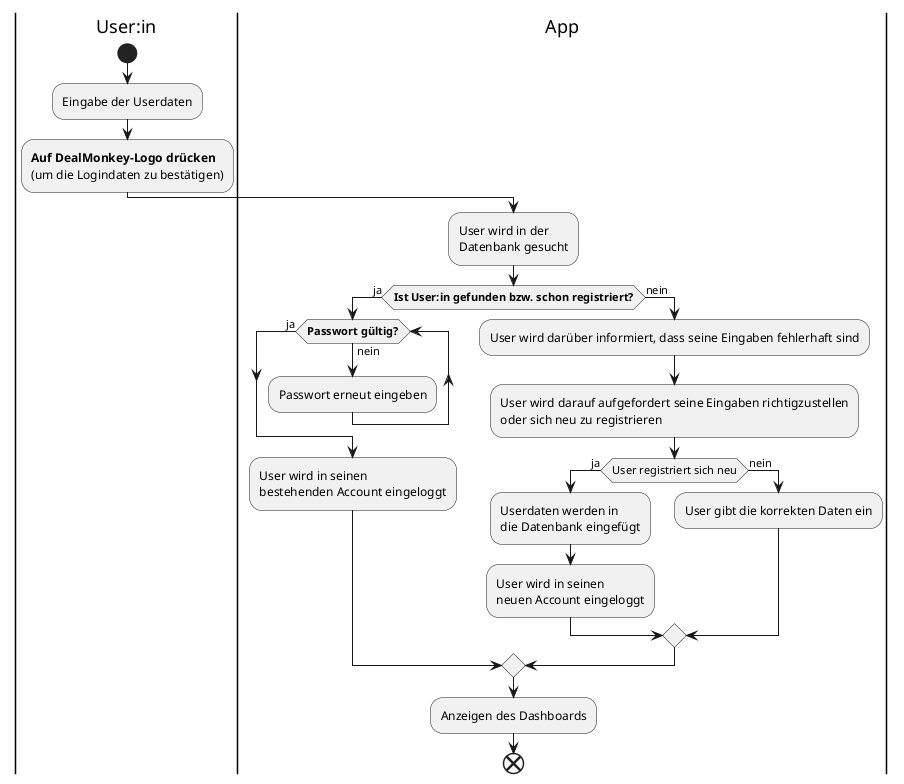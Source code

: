 @startuml accept-deal

|User:in|
start
    :Eingabe der Userdaten;

    :**Auf DealMonkey-Logo drücken**
    (um die Logindaten zu bestätigen);

    |App|
    :User wird in der 
    Datenbank gesucht;

    if (**Ist User:in gefunden bzw. schon registriert?**) then (ja)
        while (**Passwort gültig?**) is (nein)
            :Passwort erneut eingeben;
        endwhile (ja)
        :User wird in seinen 
        bestehenden Account eingeloggt;
    else (nein)
        :User wird darüber informiert, dass seine Eingaben fehlerhaft sind;
        :User wird darauf aufgefordert seine Eingaben richtigzustellen 
        oder sich neu zu registrieren;
    if (User registriert sich neu) then (ja) 
        :Userdaten werden in
        die Datenbank eingefügt;
        :User wird in seinen 
        neuen Account eingeloggt;
    else (nein)
        :User gibt die korrekten Daten ein;
    endif
    endif
    
    :Anzeigen des Dashboards;
end

@enduml
